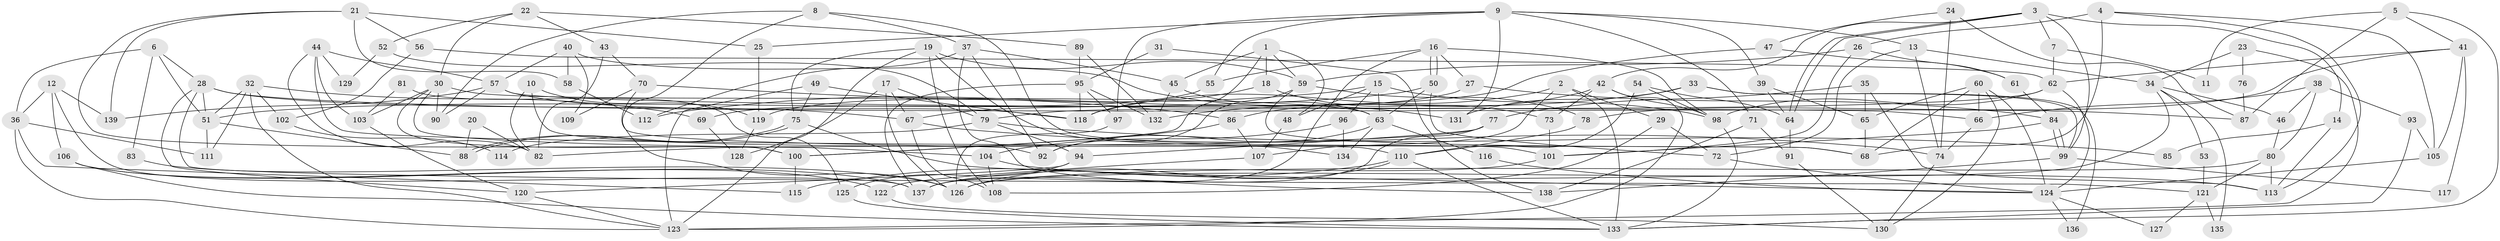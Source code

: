 // coarse degree distribution, {6: 0.18681318681318682, 5: 0.0989010989010989, 7: 0.12087912087912088, 4: 0.16483516483516483, 8: 0.06593406593406594, 3: 0.24175824175824176, 9: 0.01098901098901099, 2: 0.07692307692307693, 10: 0.02197802197802198, 11: 0.01098901098901099}
// Generated by graph-tools (version 1.1) at 2025/41/03/06/25 10:41:55]
// undirected, 139 vertices, 278 edges
graph export_dot {
graph [start="1"]
  node [color=gray90,style=filled];
  1;
  2;
  3;
  4;
  5;
  6;
  7;
  8;
  9;
  10;
  11;
  12;
  13;
  14;
  15;
  16;
  17;
  18;
  19;
  20;
  21;
  22;
  23;
  24;
  25;
  26;
  27;
  28;
  29;
  30;
  31;
  32;
  33;
  34;
  35;
  36;
  37;
  38;
  39;
  40;
  41;
  42;
  43;
  44;
  45;
  46;
  47;
  48;
  49;
  50;
  51;
  52;
  53;
  54;
  55;
  56;
  57;
  58;
  59;
  60;
  61;
  62;
  63;
  64;
  65;
  66;
  67;
  68;
  69;
  70;
  71;
  72;
  73;
  74;
  75;
  76;
  77;
  78;
  79;
  80;
  81;
  82;
  83;
  84;
  85;
  86;
  87;
  88;
  89;
  90;
  91;
  92;
  93;
  94;
  95;
  96;
  97;
  98;
  99;
  100;
  101;
  102;
  103;
  104;
  105;
  106;
  107;
  108;
  109;
  110;
  111;
  112;
  113;
  114;
  115;
  116;
  117;
  118;
  119;
  120;
  121;
  122;
  123;
  124;
  125;
  126;
  127;
  128;
  129;
  130;
  131;
  132;
  133;
  134;
  135;
  136;
  137;
  138;
  139;
  1 -- 100;
  1 -- 45;
  1 -- 18;
  1 -- 48;
  1 -- 59;
  2 -- 118;
  2 -- 107;
  2 -- 29;
  2 -- 133;
  3 -- 64;
  3 -- 64;
  3 -- 42;
  3 -- 7;
  3 -- 14;
  3 -- 99;
  4 -- 68;
  4 -- 113;
  4 -- 26;
  4 -- 105;
  5 -- 133;
  5 -- 41;
  5 -- 11;
  5 -- 87;
  6 -- 36;
  6 -- 51;
  6 -- 28;
  6 -- 83;
  7 -- 62;
  7 -- 11;
  8 -- 126;
  8 -- 101;
  8 -- 37;
  8 -- 90;
  9 -- 55;
  9 -- 97;
  9 -- 13;
  9 -- 25;
  9 -- 39;
  9 -- 71;
  9 -- 131;
  10 -- 110;
  10 -- 82;
  10 -- 119;
  12 -- 106;
  12 -- 137;
  12 -- 36;
  12 -- 139;
  13 -- 74;
  13 -- 34;
  13 -- 72;
  14 -- 113;
  14 -- 85;
  15 -- 112;
  15 -- 96;
  15 -- 48;
  15 -- 63;
  15 -- 98;
  16 -- 98;
  16 -- 50;
  16 -- 50;
  16 -- 27;
  16 -- 55;
  16 -- 137;
  17 -- 126;
  17 -- 67;
  17 -- 79;
  17 -- 128;
  18 -- 73;
  18 -- 118;
  19 -- 59;
  19 -- 123;
  19 -- 75;
  19 -- 108;
  19 -- 134;
  20 -- 88;
  20 -- 82;
  21 -- 139;
  21 -- 100;
  21 -- 25;
  21 -- 56;
  21 -- 58;
  22 -- 43;
  22 -- 89;
  22 -- 30;
  22 -- 52;
  23 -- 123;
  23 -- 34;
  23 -- 76;
  24 -- 47;
  24 -- 87;
  24 -- 74;
  25 -- 119;
  26 -- 59;
  26 -- 61;
  26 -- 101;
  27 -- 119;
  27 -- 84;
  28 -- 51;
  28 -- 67;
  28 -- 87;
  28 -- 120;
  28 -- 121;
  29 -- 72;
  29 -- 108;
  30 -- 63;
  30 -- 90;
  30 -- 100;
  30 -- 103;
  30 -- 104;
  31 -- 138;
  31 -- 95;
  32 -- 123;
  32 -- 111;
  32 -- 51;
  32 -- 69;
  32 -- 102;
  33 -- 132;
  33 -- 99;
  33 -- 131;
  33 -- 136;
  34 -- 126;
  34 -- 46;
  34 -- 53;
  34 -- 135;
  35 -- 77;
  35 -- 65;
  35 -- 113;
  36 -- 115;
  36 -- 111;
  36 -- 123;
  37 -- 138;
  37 -- 45;
  37 -- 92;
  37 -- 112;
  38 -- 66;
  38 -- 46;
  38 -- 80;
  38 -- 93;
  39 -- 65;
  39 -- 64;
  40 -- 57;
  40 -- 131;
  40 -- 58;
  40 -- 109;
  41 -- 62;
  41 -- 105;
  41 -- 78;
  41 -- 117;
  42 -- 123;
  42 -- 98;
  42 -- 73;
  42 -- 86;
  43 -- 70;
  43 -- 82;
  44 -- 103;
  44 -- 57;
  44 -- 68;
  44 -- 82;
  44 -- 129;
  45 -- 63;
  45 -- 132;
  46 -- 80;
  47 -- 67;
  47 -- 61;
  48 -- 107;
  49 -- 75;
  49 -- 118;
  49 -- 123;
  50 -- 72;
  50 -- 51;
  50 -- 63;
  51 -- 88;
  51 -- 111;
  52 -- 79;
  52 -- 129;
  53 -- 121;
  54 -- 98;
  54 -- 64;
  54 -- 110;
  55 -- 69;
  56 -- 62;
  56 -- 102;
  57 -- 90;
  57 -- 66;
  57 -- 118;
  57 -- 139;
  58 -- 112;
  59 -- 92;
  59 -- 68;
  59 -- 78;
  60 -- 68;
  60 -- 124;
  60 -- 65;
  60 -- 66;
  60 -- 130;
  61 -- 84;
  62 -- 124;
  62 -- 98;
  62 -- 79;
  63 -- 92;
  63 -- 116;
  63 -- 134;
  64 -- 91;
  65 -- 68;
  66 -- 74;
  67 -- 108;
  67 -- 74;
  69 -- 128;
  70 -- 86;
  70 -- 92;
  70 -- 109;
  71 -- 91;
  71 -- 138;
  72 -- 124;
  73 -- 101;
  74 -- 130;
  75 -- 88;
  75 -- 88;
  75 -- 124;
  76 -- 87;
  77 -- 137;
  77 -- 94;
  77 -- 82;
  78 -- 110;
  79 -- 85;
  79 -- 94;
  79 -- 114;
  80 -- 113;
  80 -- 121;
  80 -- 126;
  81 -- 125;
  81 -- 103;
  83 -- 126;
  84 -- 99;
  84 -- 99;
  84 -- 101;
  86 -- 107;
  86 -- 100;
  89 -- 95;
  89 -- 132;
  91 -- 130;
  93 -- 133;
  93 -- 105;
  94 -- 120;
  94 -- 125;
  95 -- 137;
  95 -- 118;
  95 -- 97;
  95 -- 132;
  96 -- 104;
  96 -- 134;
  97 -- 126;
  98 -- 133;
  99 -- 117;
  99 -- 138;
  100 -- 115;
  101 -- 137;
  102 -- 114;
  103 -- 120;
  104 -- 108;
  104 -- 113;
  105 -- 124;
  106 -- 137;
  106 -- 133;
  106 -- 122;
  107 -- 122;
  110 -- 115;
  110 -- 126;
  110 -- 133;
  116 -- 124;
  119 -- 128;
  120 -- 123;
  121 -- 127;
  121 -- 135;
  122 -- 130;
  124 -- 127;
  124 -- 136;
  125 -- 133;
}
